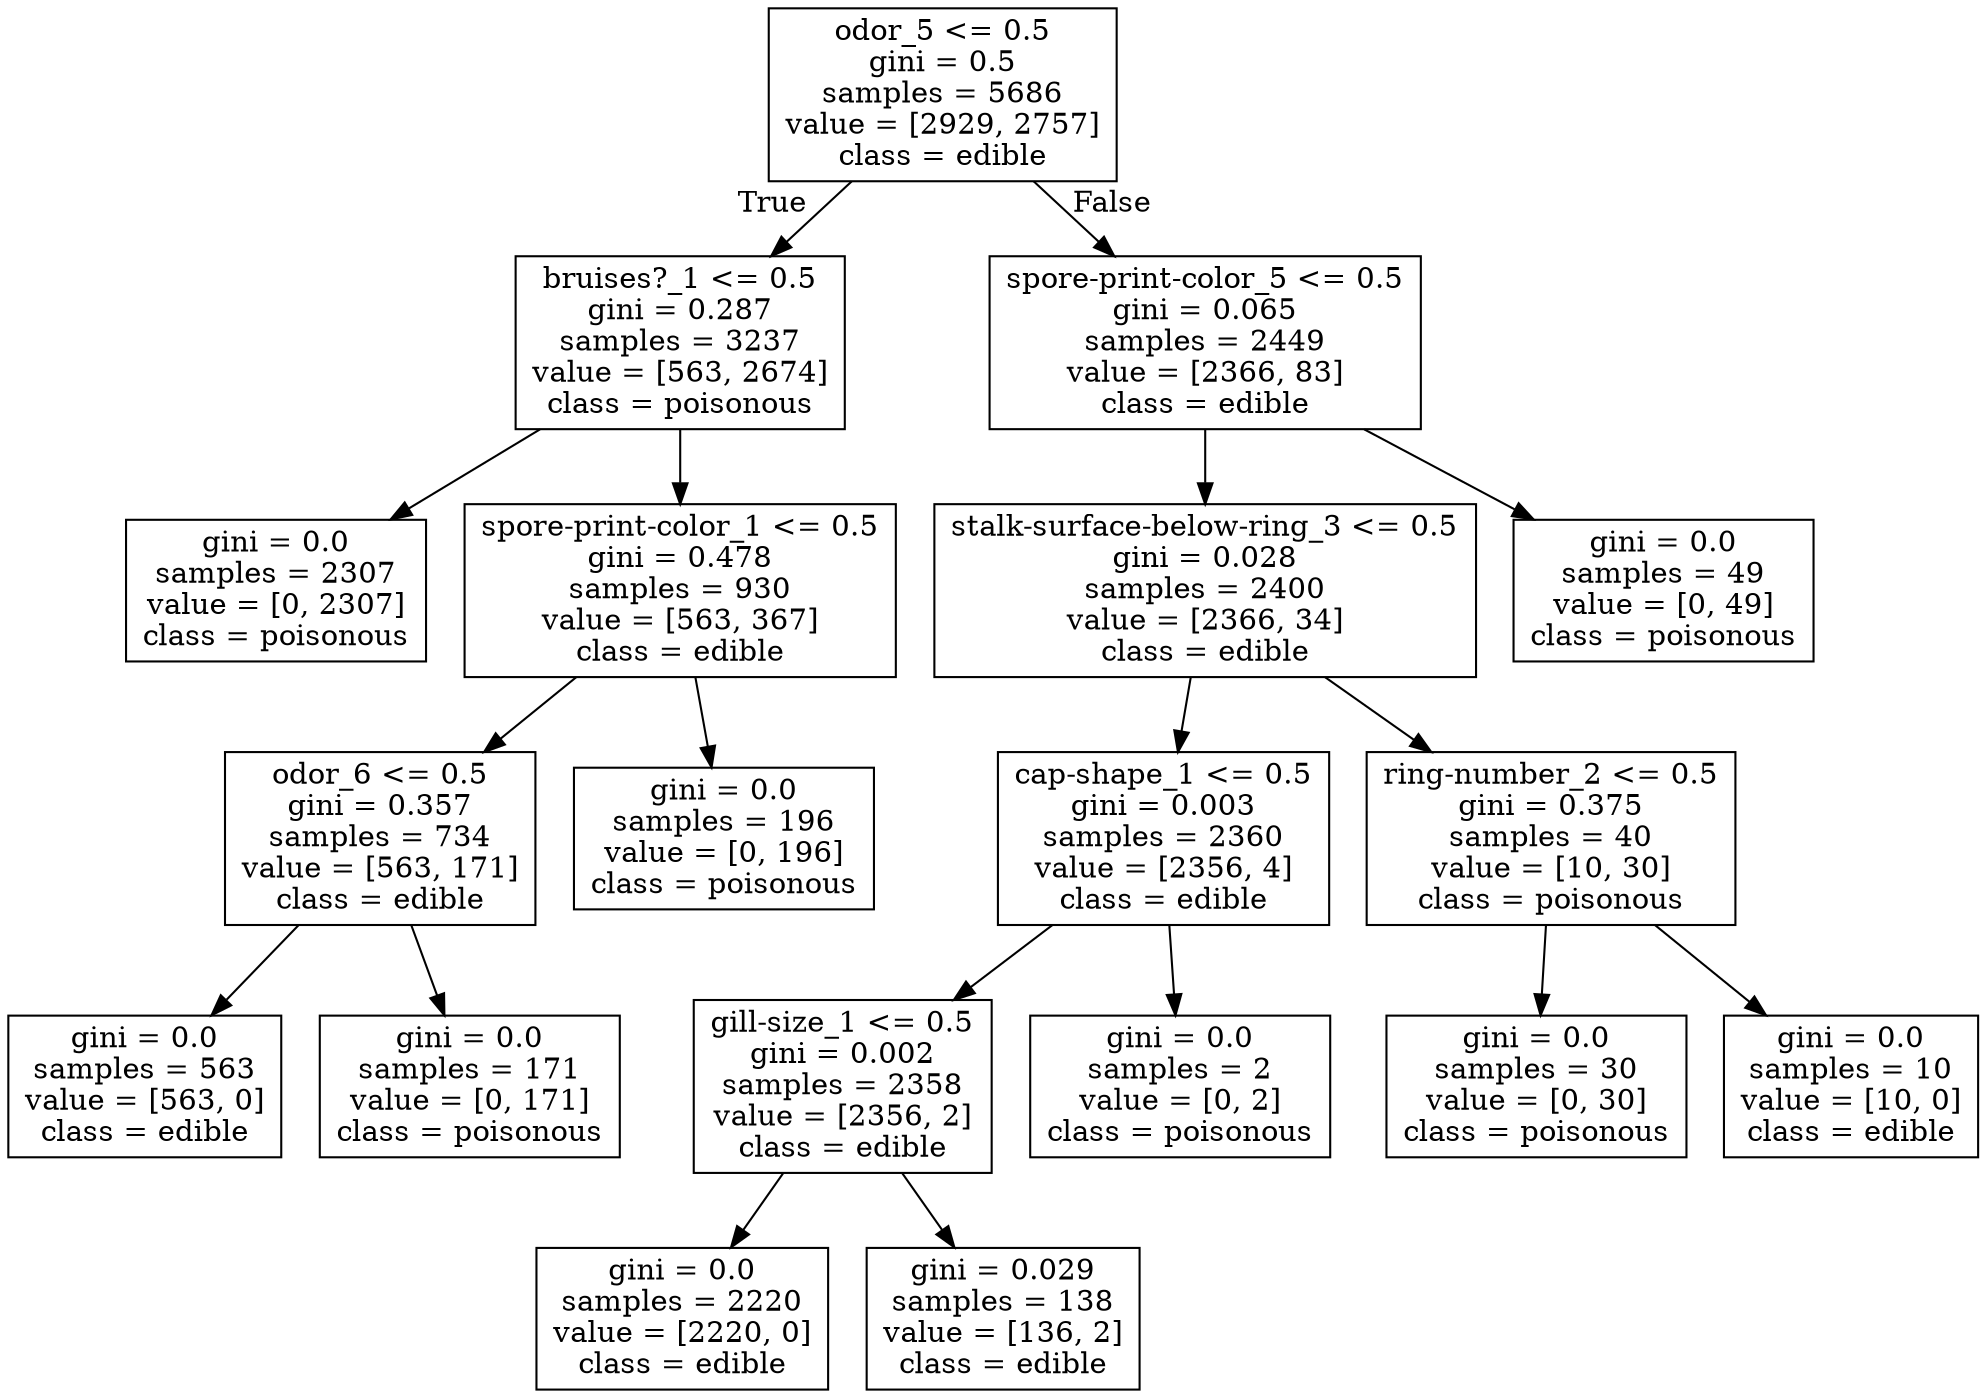 digraph Tree {
node [shape=box] ;
0 [label="odor_5 <= 0.5\ngini = 0.5\nsamples = 5686\nvalue = [2929, 2757]\nclass = edible"] ;
1 [label="bruises?_1 <= 0.5\ngini = 0.287\nsamples = 3237\nvalue = [563, 2674]\nclass = poisonous"] ;
0 -> 1 [labeldistance=2.5, labelangle=45, headlabel="True"] ;
2 [label="gini = 0.0\nsamples = 2307\nvalue = [0, 2307]\nclass = poisonous"] ;
1 -> 2 ;
3 [label="spore-print-color_1 <= 0.5\ngini = 0.478\nsamples = 930\nvalue = [563, 367]\nclass = edible"] ;
1 -> 3 ;
4 [label="odor_6 <= 0.5\ngini = 0.357\nsamples = 734\nvalue = [563, 171]\nclass = edible"] ;
3 -> 4 ;
5 [label="gini = 0.0\nsamples = 563\nvalue = [563, 0]\nclass = edible"] ;
4 -> 5 ;
6 [label="gini = 0.0\nsamples = 171\nvalue = [0, 171]\nclass = poisonous"] ;
4 -> 6 ;
7 [label="gini = 0.0\nsamples = 196\nvalue = [0, 196]\nclass = poisonous"] ;
3 -> 7 ;
8 [label="spore-print-color_5 <= 0.5\ngini = 0.065\nsamples = 2449\nvalue = [2366, 83]\nclass = edible"] ;
0 -> 8 [labeldistance=2.5, labelangle=-45, headlabel="False"] ;
9 [label="stalk-surface-below-ring_3 <= 0.5\ngini = 0.028\nsamples = 2400\nvalue = [2366, 34]\nclass = edible"] ;
8 -> 9 ;
10 [label="cap-shape_1 <= 0.5\ngini = 0.003\nsamples = 2360\nvalue = [2356, 4]\nclass = edible"] ;
9 -> 10 ;
11 [label="gill-size_1 <= 0.5\ngini = 0.002\nsamples = 2358\nvalue = [2356, 2]\nclass = edible"] ;
10 -> 11 ;
12 [label="gini = 0.0\nsamples = 2220\nvalue = [2220, 0]\nclass = edible"] ;
11 -> 12 ;
13 [label="gini = 0.029\nsamples = 138\nvalue = [136, 2]\nclass = edible"] ;
11 -> 13 ;
14 [label="gini = 0.0\nsamples = 2\nvalue = [0, 2]\nclass = poisonous"] ;
10 -> 14 ;
15 [label="ring-number_2 <= 0.5\ngini = 0.375\nsamples = 40\nvalue = [10, 30]\nclass = poisonous"] ;
9 -> 15 ;
16 [label="gini = 0.0\nsamples = 30\nvalue = [0, 30]\nclass = poisonous"] ;
15 -> 16 ;
17 [label="gini = 0.0\nsamples = 10\nvalue = [10, 0]\nclass = edible"] ;
15 -> 17 ;
18 [label="gini = 0.0\nsamples = 49\nvalue = [0, 49]\nclass = poisonous"] ;
8 -> 18 ;
}